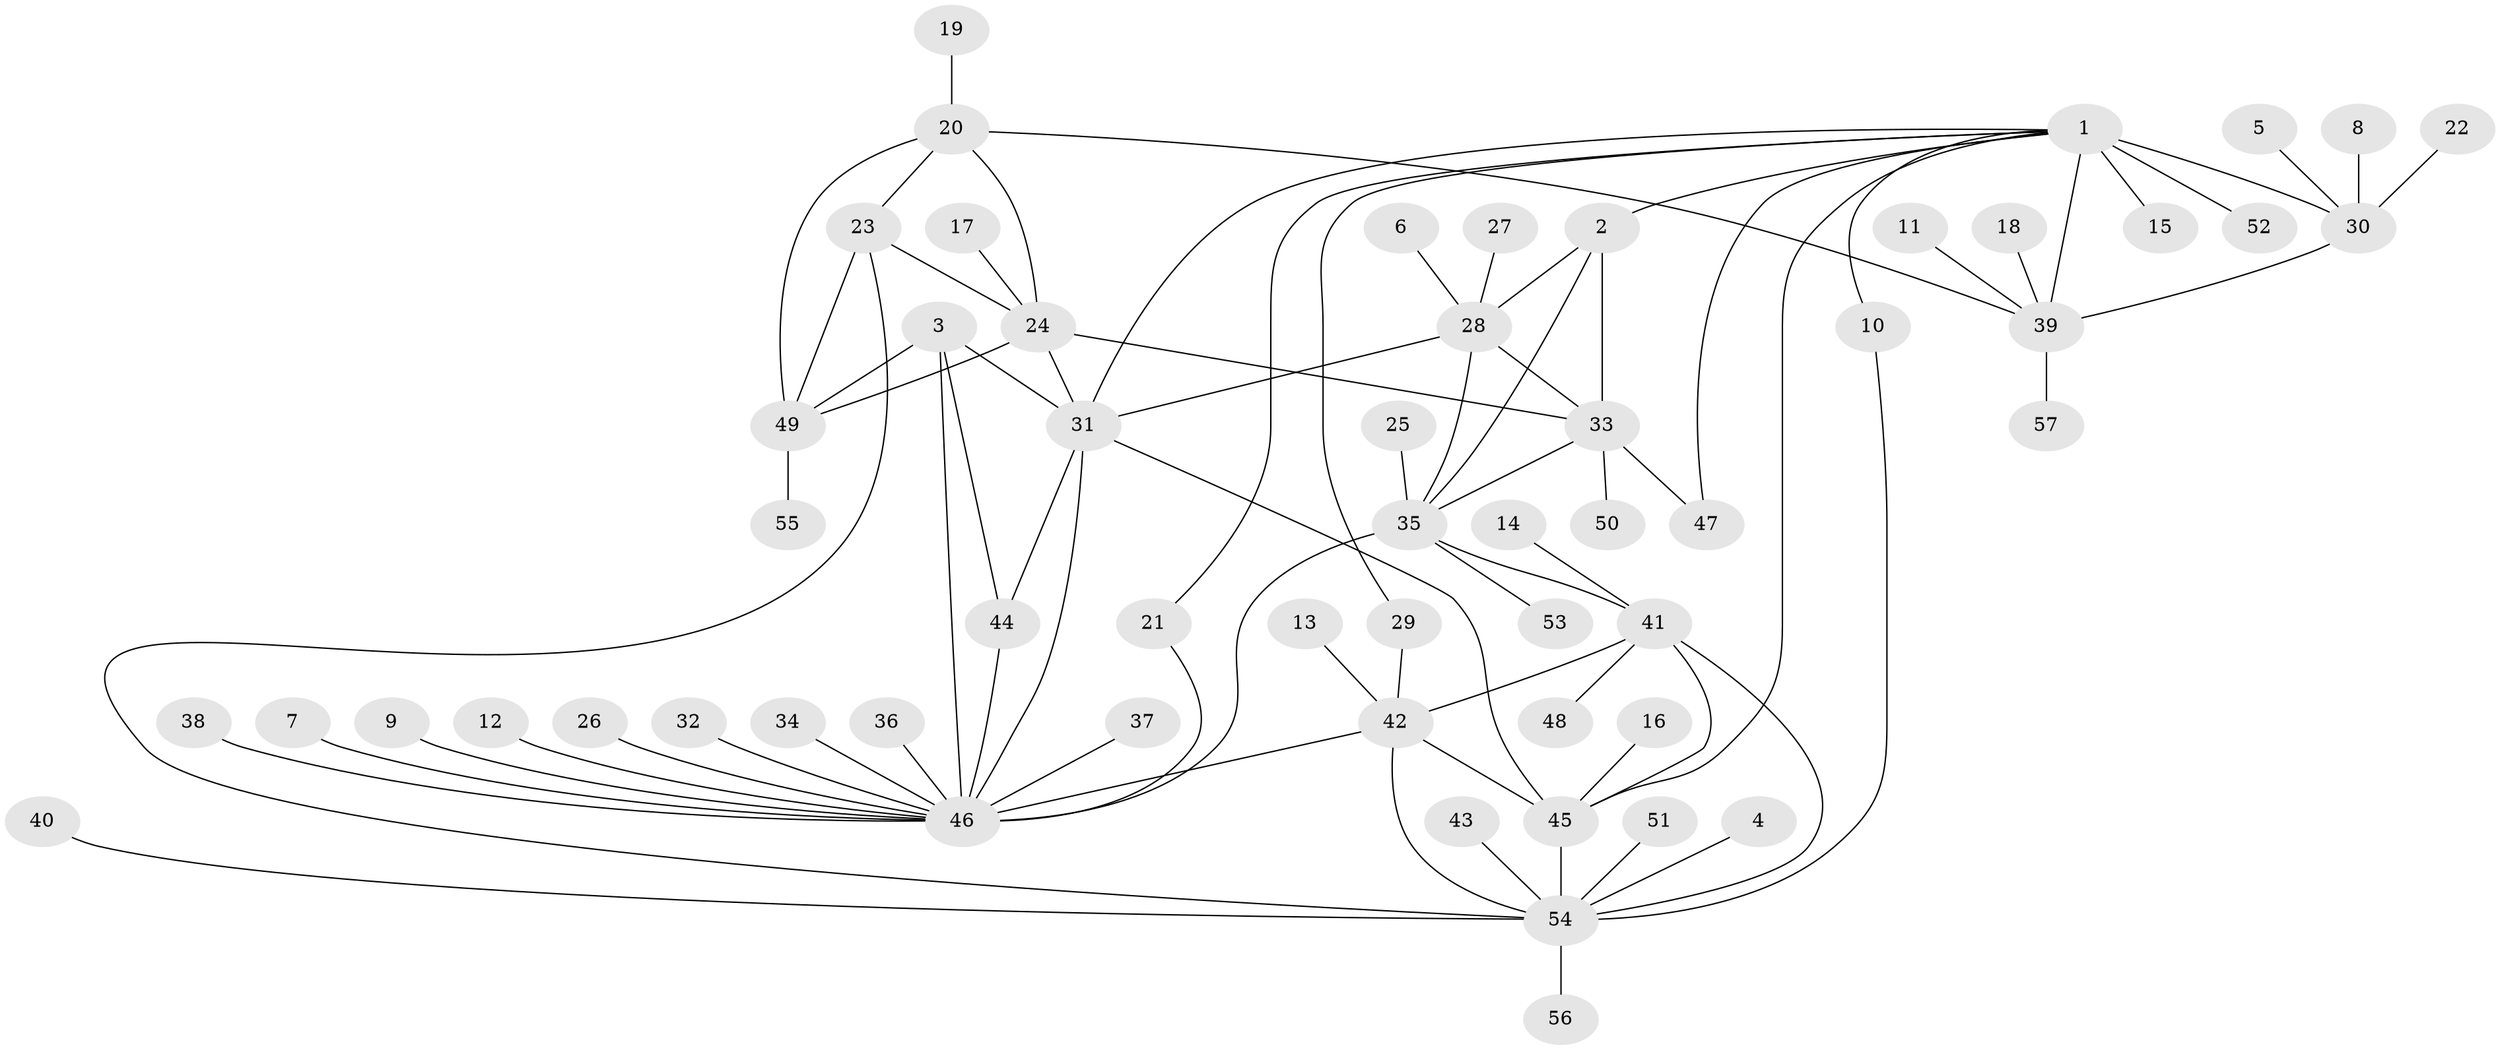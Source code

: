 // original degree distribution, {9: 0.06306306306306306, 8: 0.036036036036036036, 4: 0.018018018018018018, 10: 0.02702702702702703, 5: 0.02702702702702703, 6: 0.02702702702702703, 12: 0.009009009009009009, 7: 0.02702702702702703, 2: 0.16216216216216217, 1: 0.5675675675675675, 3: 0.036036036036036036}
// Generated by graph-tools (version 1.1) at 2025/26/03/09/25 03:26:41]
// undirected, 57 vertices, 82 edges
graph export_dot {
graph [start="1"]
  node [color=gray90,style=filled];
  1;
  2;
  3;
  4;
  5;
  6;
  7;
  8;
  9;
  10;
  11;
  12;
  13;
  14;
  15;
  16;
  17;
  18;
  19;
  20;
  21;
  22;
  23;
  24;
  25;
  26;
  27;
  28;
  29;
  30;
  31;
  32;
  33;
  34;
  35;
  36;
  37;
  38;
  39;
  40;
  41;
  42;
  43;
  44;
  45;
  46;
  47;
  48;
  49;
  50;
  51;
  52;
  53;
  54;
  55;
  56;
  57;
  1 -- 2 [weight=1.0];
  1 -- 10 [weight=1.0];
  1 -- 15 [weight=1.0];
  1 -- 21 [weight=1.0];
  1 -- 29 [weight=1.0];
  1 -- 30 [weight=3.0];
  1 -- 31 [weight=1.0];
  1 -- 39 [weight=3.0];
  1 -- 45 [weight=1.0];
  1 -- 47 [weight=1.0];
  1 -- 52 [weight=1.0];
  2 -- 28 [weight=1.0];
  2 -- 33 [weight=2.0];
  2 -- 35 [weight=1.0];
  3 -- 31 [weight=1.0];
  3 -- 44 [weight=1.0];
  3 -- 46 [weight=2.0];
  3 -- 49 [weight=1.0];
  4 -- 54 [weight=1.0];
  5 -- 30 [weight=1.0];
  6 -- 28 [weight=1.0];
  7 -- 46 [weight=1.0];
  8 -- 30 [weight=1.0];
  9 -- 46 [weight=1.0];
  10 -- 54 [weight=1.0];
  11 -- 39 [weight=1.0];
  12 -- 46 [weight=1.0];
  13 -- 42 [weight=1.0];
  14 -- 41 [weight=1.0];
  16 -- 45 [weight=1.0];
  17 -- 24 [weight=1.0];
  18 -- 39 [weight=1.0];
  19 -- 20 [weight=1.0];
  20 -- 23 [weight=2.0];
  20 -- 24 [weight=2.0];
  20 -- 39 [weight=2.0];
  20 -- 49 [weight=2.0];
  21 -- 46 [weight=1.0];
  22 -- 30 [weight=1.0];
  23 -- 24 [weight=1.0];
  23 -- 49 [weight=1.0];
  23 -- 54 [weight=1.0];
  24 -- 31 [weight=1.0];
  24 -- 33 [weight=1.0];
  24 -- 49 [weight=1.0];
  25 -- 35 [weight=1.0];
  26 -- 46 [weight=1.0];
  27 -- 28 [weight=1.0];
  28 -- 31 [weight=1.0];
  28 -- 33 [weight=2.0];
  28 -- 35 [weight=1.0];
  29 -- 42 [weight=2.0];
  30 -- 39 [weight=1.0];
  31 -- 44 [weight=1.0];
  31 -- 45 [weight=1.0];
  31 -- 46 [weight=2.0];
  32 -- 46 [weight=1.0];
  33 -- 35 [weight=2.0];
  33 -- 47 [weight=1.0];
  33 -- 50 [weight=1.0];
  34 -- 46 [weight=1.0];
  35 -- 41 [weight=1.0];
  35 -- 46 [weight=1.0];
  35 -- 53 [weight=1.0];
  36 -- 46 [weight=1.0];
  37 -- 46 [weight=1.0];
  38 -- 46 [weight=1.0];
  39 -- 57 [weight=1.0];
  40 -- 54 [weight=1.0];
  41 -- 42 [weight=1.0];
  41 -- 45 [weight=1.0];
  41 -- 48 [weight=1.0];
  41 -- 54 [weight=2.0];
  42 -- 45 [weight=1.0];
  42 -- 46 [weight=1.0];
  42 -- 54 [weight=2.0];
  43 -- 54 [weight=1.0];
  44 -- 46 [weight=2.0];
  45 -- 54 [weight=2.0];
  49 -- 55 [weight=1.0];
  51 -- 54 [weight=1.0];
  54 -- 56 [weight=1.0];
}
